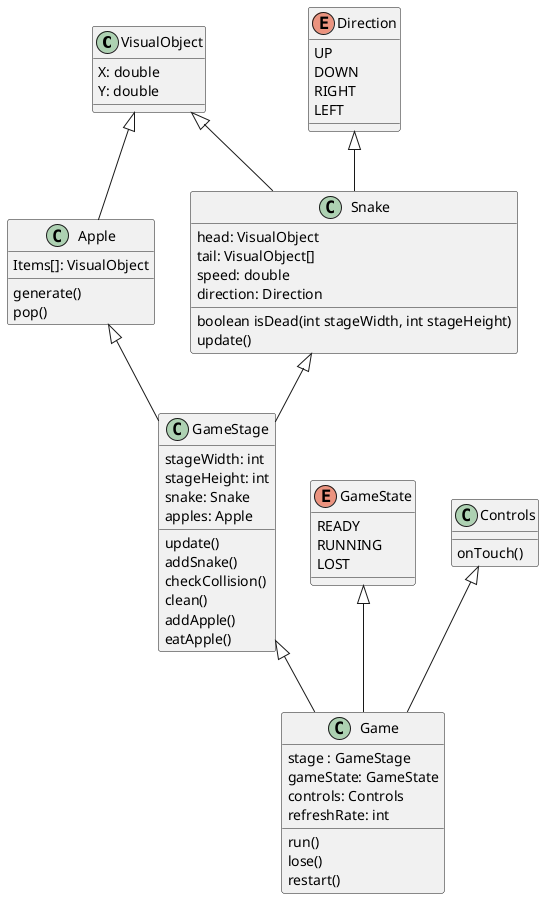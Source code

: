 @startuml
VisualObject <|-- Apple
VisualObject <|-- Snake
GameStage <|-- Game
GameState <|-- Game
Controls <|-- Game
Snake <|-- GameStage
Apple <|-- GameStage
Direction <|-- Snake

class VisualObject{
    X: double
    Y: double
}
class Apple{
    Items[]: VisualObject

    generate()
    pop()
}

enum Direction{
    UP
    DOWN
    RIGHT
    LEFT
}

class Snake{
    head: VisualObject
    tail: VisualObject[]
    speed: double
    direction: Direction

    boolean isDead(int stageWidth, int stageHeight)
    update()
}

class GameStage {
    stageWidth: int
    stageHeight: int
    snake: Snake
    apples: Apple

    update()
    addSnake()
    checkCollision()
    clean()
    addApple()
    eatApple()
}

class Game{
    stage : GameStage
    gameState: GameState
    controls: Controls
    refreshRate: int

    run()
    lose()
    restart()
}

class Controls{
    onTouch()
}

enum GameState{
    READY
    RUNNING
    LOST
}




@enduml